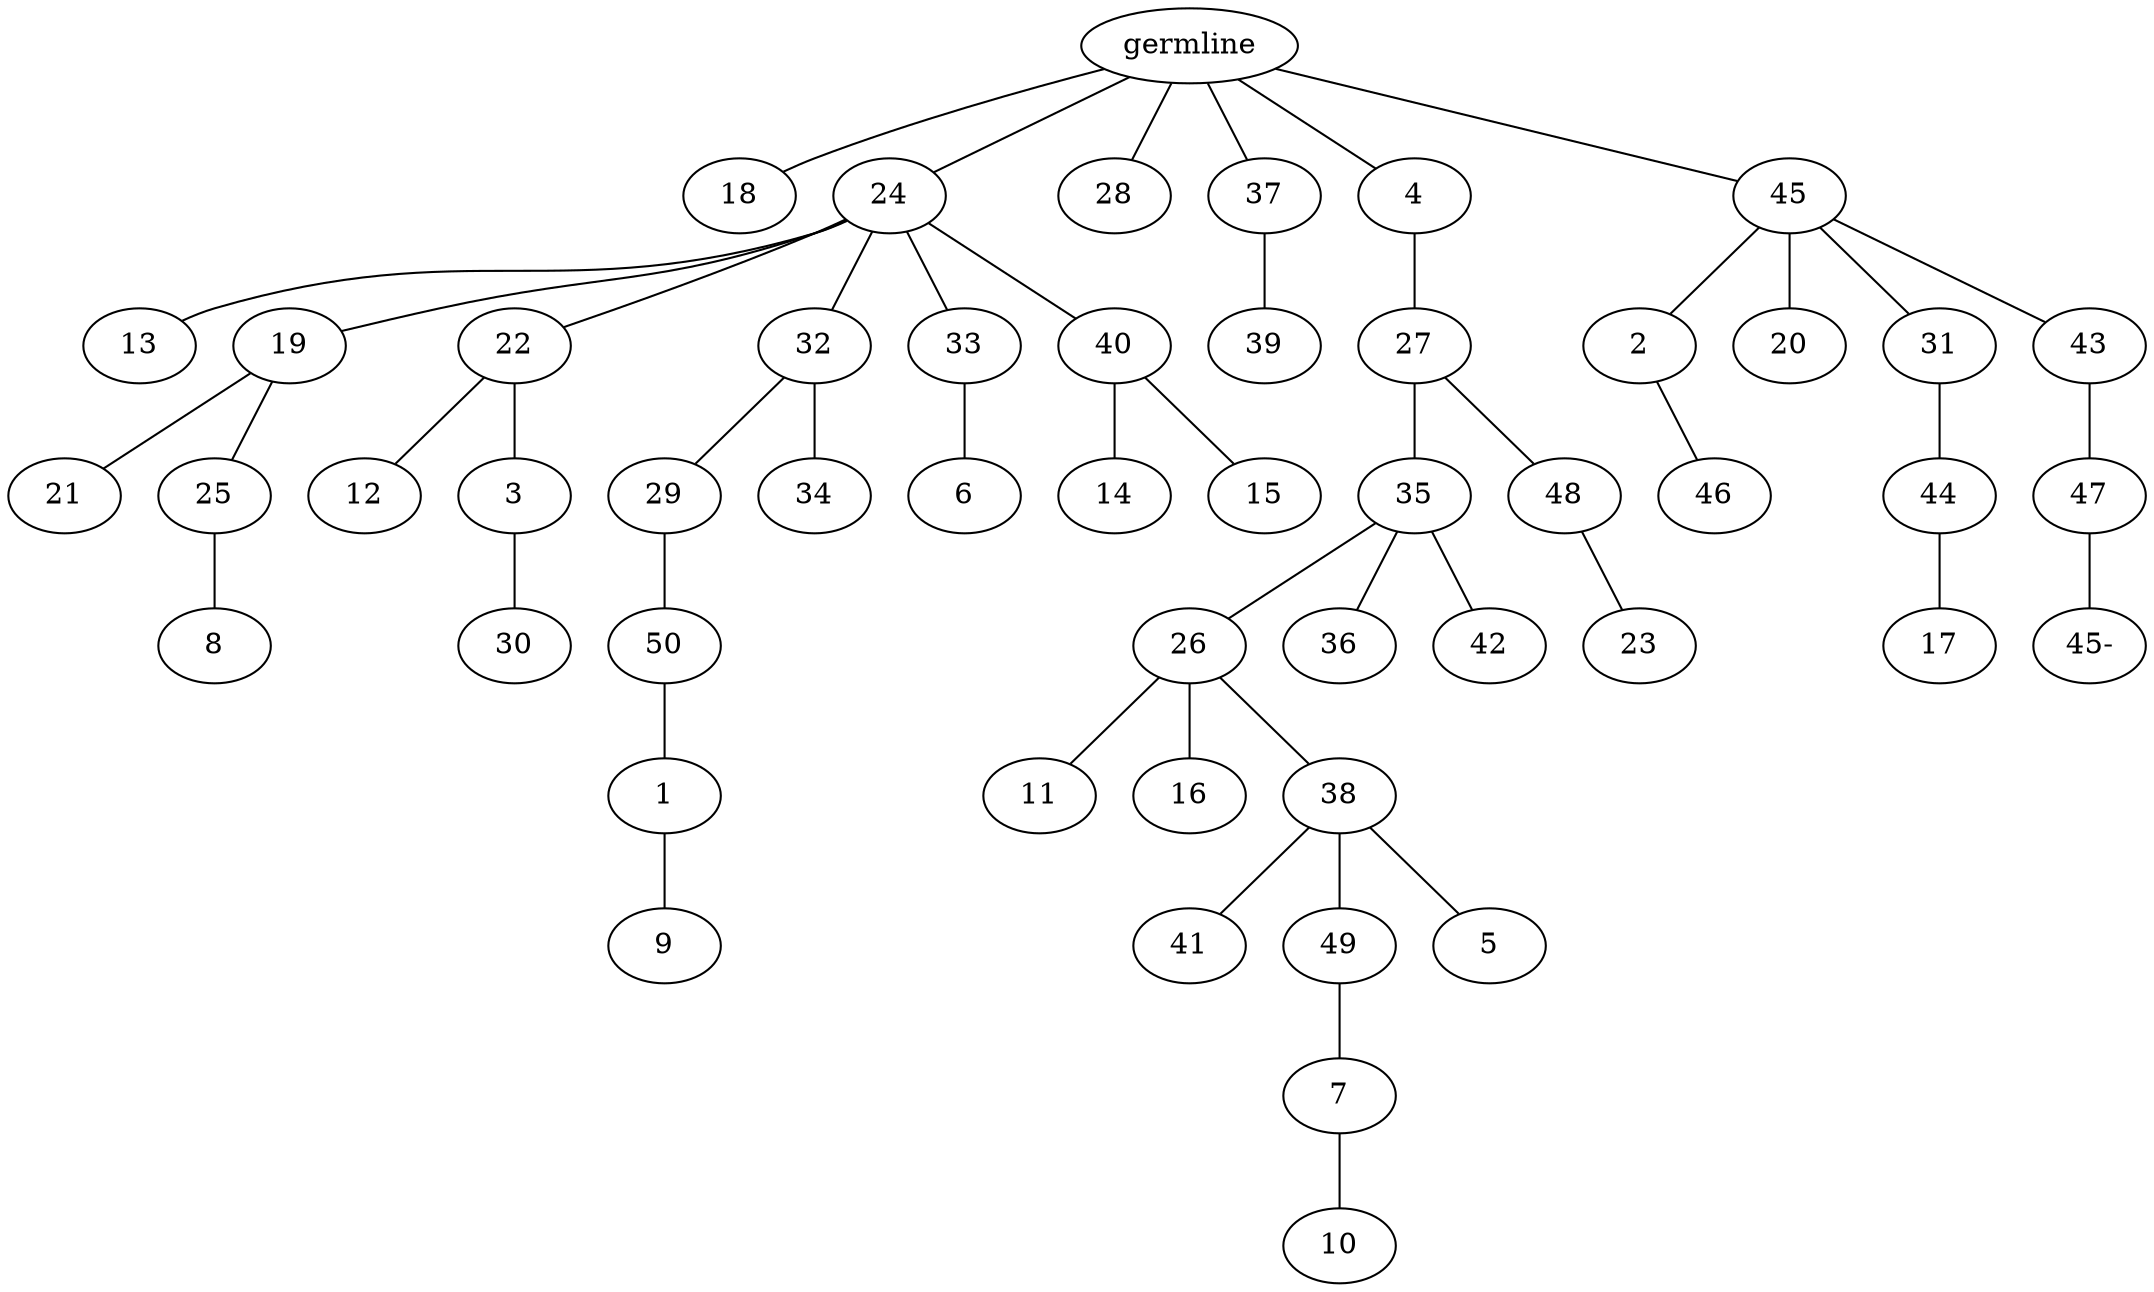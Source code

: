 graph tree {
    "140364051698448" [label="germline"];
    "140364052360688" [label="18"];
    "140364052358000" [label="24"];
    "140364051369456" [label="13"];
    "140364051369216" [label="19"];
    "140364051366432" [label="21"];
    "140364051367344" [label="25"];
    "140364051366816" [label="8"];
    "140364051368736" [label="22"];
    "140364051368400" [label="12"];
    "140364051367440" [label="3"];
    "140364051368976" [label="30"];
    "140364051369312" [label="32"];
    "140364051368448" [label="29"];
    "140364051367152" [label="50"];
    "140364051366720" [label="1"];
    "140364051368544" [label="9"];
    "140364051367920" [label="34"];
    "140364051367872" [label="33"];
    "140364051368208" [label="6"];
    "140364051369264" [label="40"];
    "140364051368496" [label="14"];
    "140364051369840" [label="15"];
    "140364052390096" [label="28"];
    "140364052393504" [label="37"];
    "140364051368880" [label="39"];
    "140364051369120" [label="4"];
    "140364051367776" [label="27"];
    "140364051366864" [label="35"];
    "140364051369744" [label="26"];
    "140364051478176" [label="11"];
    "140364051480480" [label="16"];
    "140364051477744" [label="38"];
    "140364051407584" [label="41"];
    "140364051409072" [label="49"];
    "140364051407104" [label="7"];
    "140364051408736" [label="10"];
    "140364051410800" [label="5"];
    "140364051479904" [label="36"];
    "140364051476736" [label="42"];
    "140364051367392" [label="48"];
    "140364051480336" [label="23"];
    "140364051368016" [label="45"];
    "140364051369792" [label="2"];
    "140364051479424" [label="46"];
    "140364051369888" [label="20"];
    "140364051367056" [label="31"];
    "140364051410032" [label="44"];
    "140364051408160" [label="17"];
    "140364051369504" [label="43"];
    "140364051410464" [label="47"];
    "140364052173440" [label="45-"];
    "140364051698448" -- "140364052360688";
    "140364051698448" -- "140364052358000";
    "140364051698448" -- "140364052390096";
    "140364051698448" -- "140364052393504";
    "140364051698448" -- "140364051369120";
    "140364051698448" -- "140364051368016";
    "140364052358000" -- "140364051369456";
    "140364052358000" -- "140364051369216";
    "140364052358000" -- "140364051368736";
    "140364052358000" -- "140364051369312";
    "140364052358000" -- "140364051367872";
    "140364052358000" -- "140364051369264";
    "140364051369216" -- "140364051366432";
    "140364051369216" -- "140364051367344";
    "140364051367344" -- "140364051366816";
    "140364051368736" -- "140364051368400";
    "140364051368736" -- "140364051367440";
    "140364051367440" -- "140364051368976";
    "140364051369312" -- "140364051368448";
    "140364051369312" -- "140364051367920";
    "140364051368448" -- "140364051367152";
    "140364051367152" -- "140364051366720";
    "140364051366720" -- "140364051368544";
    "140364051367872" -- "140364051368208";
    "140364051369264" -- "140364051368496";
    "140364051369264" -- "140364051369840";
    "140364052393504" -- "140364051368880";
    "140364051369120" -- "140364051367776";
    "140364051367776" -- "140364051366864";
    "140364051367776" -- "140364051367392";
    "140364051366864" -- "140364051369744";
    "140364051366864" -- "140364051479904";
    "140364051366864" -- "140364051476736";
    "140364051369744" -- "140364051478176";
    "140364051369744" -- "140364051480480";
    "140364051369744" -- "140364051477744";
    "140364051477744" -- "140364051407584";
    "140364051477744" -- "140364051409072";
    "140364051477744" -- "140364051410800";
    "140364051409072" -- "140364051407104";
    "140364051407104" -- "140364051408736";
    "140364051367392" -- "140364051480336";
    "140364051368016" -- "140364051369792";
    "140364051368016" -- "140364051369888";
    "140364051368016" -- "140364051367056";
    "140364051368016" -- "140364051369504";
    "140364051369792" -- "140364051479424";
    "140364051367056" -- "140364051410032";
    "140364051410032" -- "140364051408160";
    "140364051369504" -- "140364051410464";
    "140364051410464" -- "140364052173440";
}
